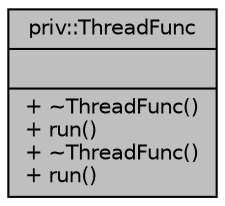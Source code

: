 digraph "priv::ThreadFunc"
{
 // LATEX_PDF_SIZE
  edge [fontname="Helvetica",fontsize="10",labelfontname="Helvetica",labelfontsize="10"];
  node [fontname="Helvetica",fontsize="10",shape=record];
  Node1 [label="{priv::ThreadFunc\n||+ ~ThreadFunc()\l+ run()\l+ ~ThreadFunc()\l+ run()\l}",height=0.2,width=0.4,color="black", fillcolor="grey75", style="filled", fontcolor="black",tooltip=" "];
}
